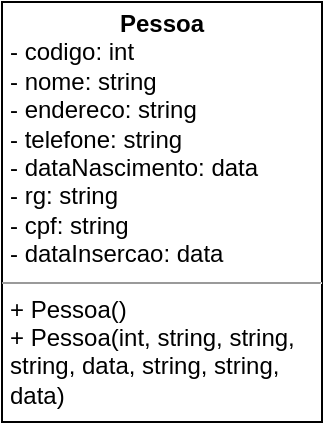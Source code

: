 <mxfile version="21.6.9" type="github">
  <diagram name="Página-1" id="WwhEc-V_bYjmUvGzhOTZ">
    <mxGraphModel dx="1354" dy="616" grid="1" gridSize="10" guides="1" tooltips="1" connect="1" arrows="0" fold="1" page="0" pageScale="1" pageWidth="827" pageHeight="1169" math="0" shadow="0">
      <root>
        <mxCell id="0" />
        <mxCell id="1" parent="0" />
        <mxCell id="G-LEdqpS4VVjQey74Qro-6" value="&lt;p style=&quot;margin:0px;margin-top:4px;text-align:center;&quot;&gt;&lt;b&gt;Pessoa&lt;/b&gt;&lt;/p&gt;&lt;p style=&quot;margin:0px;margin-left:4px;&quot;&gt;- codigo: int&lt;/p&gt;&lt;p style=&quot;margin:0px;margin-left:4px;&quot;&gt;- nome: string&lt;/p&gt;&lt;p style=&quot;margin:0px;margin-left:4px;&quot;&gt;- endereco: string&lt;/p&gt;&lt;p style=&quot;margin:0px;margin-left:4px;&quot;&gt;- telefone: string&lt;/p&gt;&lt;p style=&quot;margin:0px;margin-left:4px;&quot;&gt;- dataNascimento: data&lt;/p&gt;&lt;p style=&quot;margin:0px;margin-left:4px;&quot;&gt;- rg: string&lt;/p&gt;&lt;p style=&quot;margin:0px;margin-left:4px;&quot;&gt;&lt;span style=&quot;background-color: initial;&quot;&gt;- cpf: string&lt;/span&gt;&lt;/p&gt;&lt;p style=&quot;margin:0px;margin-left:4px;&quot;&gt;&lt;span style=&quot;background-color: initial;&quot;&gt;- dataInsercao: data&amp;nbsp;&lt;/span&gt;&lt;/p&gt;&lt;hr size=&quot;1&quot;&gt;&lt;p style=&quot;margin:0px;margin-left:4px;&quot;&gt;+ Pessoa()&lt;/p&gt;&lt;p style=&quot;margin:0px;margin-left:4px;&quot;&gt;+ Pessoa(int, string, string, string, data, string, string, data)&lt;/p&gt;" style="verticalAlign=top;align=left;overflow=fill;fontSize=12;fontFamily=Helvetica;html=1;whiteSpace=wrap;" vertex="1" parent="1">
          <mxGeometry x="-140" y="80" width="160" height="210" as="geometry" />
        </mxCell>
      </root>
    </mxGraphModel>
  </diagram>
</mxfile>
